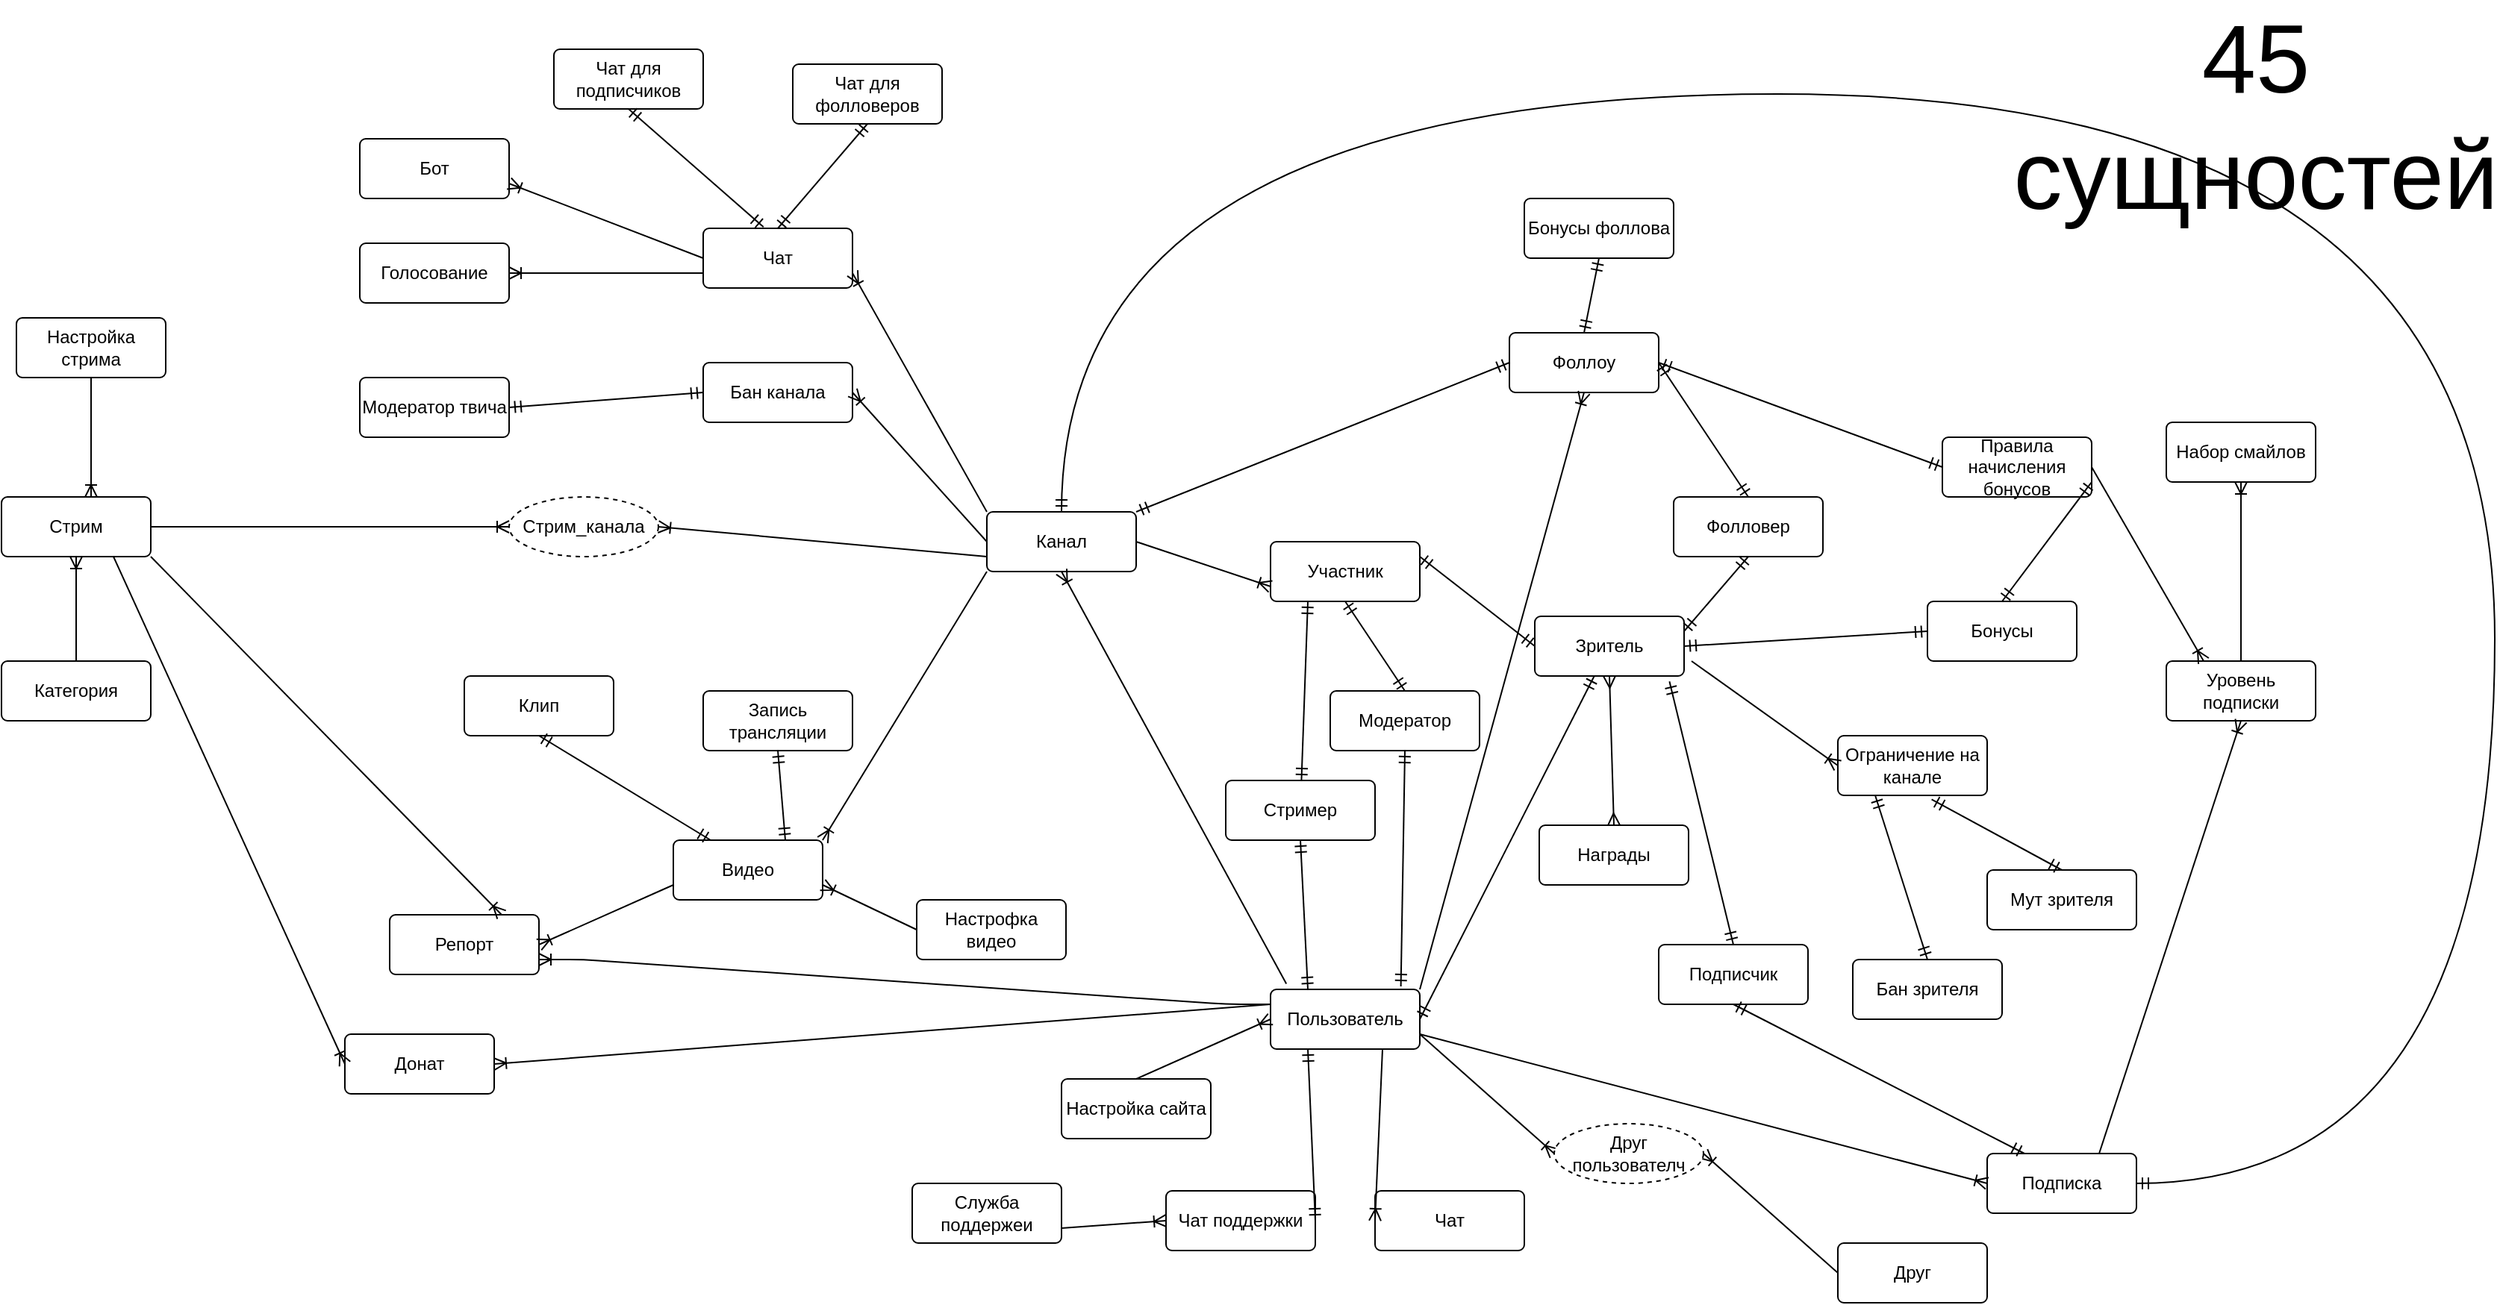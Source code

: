 <mxfile version="13.8.1" type="device"><diagram id="onrNlT3iOvaTgtsaT0xh" name="Page-1"><mxGraphModel dx="2756" dy="1858" grid="1" gridSize="10" guides="1" tooltips="1" connect="1" arrows="1" fold="1" page="1" pageScale="1" pageWidth="827" pageHeight="1169" math="0" shadow="0"><root><mxCell id="0"/><mxCell id="1" parent="0"/><mxCell id="-FlV9P7IwldYMeGsWtOS-1" value="Пользователь" style="rounded=1;arcSize=10;whiteSpace=wrap;html=1;align=center;" parent="1" vertex="1"><mxGeometry x="650" y="450" width="100" height="40" as="geometry"/></mxCell><mxCell id="-FlV9P7IwldYMeGsWtOS-2" value="Канал" style="rounded=1;arcSize=10;whiteSpace=wrap;html=1;align=center;" parent="1" vertex="1"><mxGeometry x="460" y="130" width="100" height="40" as="geometry"/></mxCell><mxCell id="-FlV9P7IwldYMeGsWtOS-3" value="" style="fontSize=12;html=1;endArrow=ERoneToMany;exitX=0.106;exitY=-0.093;exitDx=0;exitDy=0;exitPerimeter=0;entryX=0.5;entryY=1;entryDx=0;entryDy=0;elbow=vertical;" parent="1" source="-FlV9P7IwldYMeGsWtOS-1" target="-FlV9P7IwldYMeGsWtOS-2" edge="1"><mxGeometry width="100" height="100" relative="1" as="geometry"><mxPoint x="360" y="290" as="sourcePoint"/><mxPoint x="460" y="190" as="targetPoint"/></mxGeometry></mxCell><mxCell id="-FlV9P7IwldYMeGsWtOS-4" value="Подписка" style="rounded=1;arcSize=10;whiteSpace=wrap;html=1;align=center;" parent="1" vertex="1"><mxGeometry x="1130" y="560" width="100" height="40" as="geometry"/></mxCell><mxCell id="-FlV9P7IwldYMeGsWtOS-5" value="" style="fontSize=12;html=1;endArrow=ERoneToMany;exitX=1;exitY=0.75;exitDx=0;exitDy=0;entryX=0;entryY=0.5;entryDx=0;entryDy=0;" parent="1" source="-FlV9P7IwldYMeGsWtOS-1" target="-FlV9P7IwldYMeGsWtOS-4" edge="1"><mxGeometry width="100" height="100" relative="1" as="geometry"><mxPoint x="240" y="290" as="sourcePoint"/><mxPoint x="340" y="190" as="targetPoint"/></mxGeometry></mxCell><mxCell id="-FlV9P7IwldYMeGsWtOS-8" value="Фоллоу" style="rounded=1;arcSize=10;whiteSpace=wrap;html=1;align=center;" parent="1" vertex="1"><mxGeometry x="810" y="10" width="100" height="40" as="geometry"/></mxCell><mxCell id="-FlV9P7IwldYMeGsWtOS-9" value="" style="fontSize=12;html=1;endArrow=ERoneToMany;exitX=1;exitY=0;exitDx=0;exitDy=0;entryX=0.5;entryY=1;entryDx=0;entryDy=0;" parent="1" source="-FlV9P7IwldYMeGsWtOS-1" target="-FlV9P7IwldYMeGsWtOS-8" edge="1"><mxGeometry width="100" height="100" relative="1" as="geometry"><mxPoint x="240" y="290" as="sourcePoint"/><mxPoint x="340" y="190" as="targetPoint"/></mxGeometry></mxCell><mxCell id="-FlV9P7IwldYMeGsWtOS-10" value="Настройка сайта" style="rounded=1;arcSize=10;whiteSpace=wrap;html=1;align=center;" parent="1" vertex="1"><mxGeometry x="510" y="510" width="100" height="40" as="geometry"/></mxCell><mxCell id="-FlV9P7IwldYMeGsWtOS-14" value="Стрим" style="rounded=1;arcSize=10;whiteSpace=wrap;html=1;align=center;" parent="1" vertex="1"><mxGeometry x="-200" y="120" width="100" height="40" as="geometry"/></mxCell><mxCell id="-FlV9P7IwldYMeGsWtOS-17" value="Донат" style="rounded=1;arcSize=10;whiteSpace=wrap;html=1;align=center;" parent="1" vertex="1"><mxGeometry x="30" y="480" width="100" height="40" as="geometry"/></mxCell><mxCell id="-FlV9P7IwldYMeGsWtOS-18" value="" style="fontSize=12;html=1;endArrow=ERoneToMany;entryX=0;entryY=0.5;entryDx=0;entryDy=0;exitX=0.75;exitY=1;exitDx=0;exitDy=0;" parent="1" source="-FlV9P7IwldYMeGsWtOS-14" target="-FlV9P7IwldYMeGsWtOS-17" edge="1"><mxGeometry width="100" height="100" relative="1" as="geometry"><mxPoint x="40" y="-10" as="sourcePoint"/><mxPoint x="340" y="190" as="targetPoint"/></mxGeometry></mxCell><mxCell id="-FlV9P7IwldYMeGsWtOS-23" value="" style="fontSize=12;html=1;endArrow=ERmandOne;startArrow=ERmandOne;entryX=0.5;entryY=0;entryDx=0;entryDy=0;edgeStyle=orthogonalEdgeStyle;curved=1;exitX=1;exitY=0.5;exitDx=0;exitDy=0;" parent="1" source="-FlV9P7IwldYMeGsWtOS-4" target="-FlV9P7IwldYMeGsWtOS-2" edge="1"><mxGeometry width="100" height="100" relative="1" as="geometry"><mxPoint x="1350" y="600" as="sourcePoint"/><mxPoint x="340" y="190" as="targetPoint"/><Array as="points"><mxPoint x="1470" y="580"/><mxPoint x="1470" y="-150"/><mxPoint x="510" y="-150"/></Array></mxGeometry></mxCell><mxCell id="-FlV9P7IwldYMeGsWtOS-24" value="" style="fontSize=12;html=1;endArrow=ERoneToMany;exitX=0.5;exitY=0;exitDx=0;exitDy=0;entryX=0;entryY=0.5;entryDx=0;entryDy=0;" parent="1" source="-FlV9P7IwldYMeGsWtOS-10" target="-FlV9P7IwldYMeGsWtOS-1" edge="1"><mxGeometry width="100" height="100" relative="1" as="geometry"><mxPoint x="240" y="290" as="sourcePoint"/><mxPoint x="340" y="190" as="targetPoint"/></mxGeometry></mxCell><mxCell id="-FlV9P7IwldYMeGsWtOS-27" value="" style="fontSize=12;html=1;endArrow=ERmandOne;startArrow=ERmandOne;entryX=1;entryY=0.5;entryDx=0;entryDy=0;" parent="1" target="-FlV9P7IwldYMeGsWtOS-1" edge="1" source="tfPZV4sYJaWVB__4SqjJ-32"><mxGeometry width="100" height="100" relative="1" as="geometry"><mxPoint x="1080" y="230" as="sourcePoint"/><mxPoint x="340" y="190" as="targetPoint"/></mxGeometry></mxCell><mxCell id="-FlV9P7IwldYMeGsWtOS-28" value="Категория" style="rounded=1;arcSize=10;whiteSpace=wrap;html=1;align=center;" parent="1" vertex="1"><mxGeometry x="-200" y="230" width="100" height="40" as="geometry"/></mxCell><mxCell id="-FlV9P7IwldYMeGsWtOS-29" value="" style="fontSize=12;html=1;endArrow=ERoneToMany;exitX=0.5;exitY=0;exitDx=0;exitDy=0;entryX=0.5;entryY=1;entryDx=0;entryDy=0;" parent="1" source="-FlV9P7IwldYMeGsWtOS-28" target="-FlV9P7IwldYMeGsWtOS-14" edge="1"><mxGeometry width="100" height="100" relative="1" as="geometry"><mxPoint x="320" y="300" as="sourcePoint"/><mxPoint x="420" y="200" as="targetPoint"/></mxGeometry></mxCell><mxCell id="-FlV9P7IwldYMeGsWtOS-30" value="" style="fontSize=12;html=1;endArrow=ERmandOne;startArrow=ERmandOne;exitX=0;exitY=0.5;exitDx=0;exitDy=0;entryX=1;entryY=0;entryDx=0;entryDy=0;" parent="1" source="-FlV9P7IwldYMeGsWtOS-8" target="-FlV9P7IwldYMeGsWtOS-2" edge="1"><mxGeometry width="100" height="100" relative="1" as="geometry"><mxPoint x="310" y="290" as="sourcePoint"/><mxPoint x="410" y="190" as="targetPoint"/></mxGeometry></mxCell><mxCell id="-FlV9P7IwldYMeGsWtOS-31" value="" style="fontSize=12;html=1;endArrow=ERoneToMany;exitX=0;exitY=0.25;exitDx=0;exitDy=0;entryX=1;entryY=0.5;entryDx=0;entryDy=0;" parent="1" source="-FlV9P7IwldYMeGsWtOS-1" target="-FlV9P7IwldYMeGsWtOS-17" edge="1"><mxGeometry width="100" height="100" relative="1" as="geometry"><mxPoint x="310" y="290" as="sourcePoint"/><mxPoint x="410" y="190" as="targetPoint"/></mxGeometry></mxCell><mxCell id="-FlV9P7IwldYMeGsWtOS-32" value="Настройка стрима" style="rounded=1;arcSize=10;whiteSpace=wrap;html=1;align=center;" parent="1" vertex="1"><mxGeometry x="-190" width="100" height="40" as="geometry"/></mxCell><mxCell id="-FlV9P7IwldYMeGsWtOS-33" value="" style="fontSize=12;html=1;endArrow=ERoneToMany;exitX=0.5;exitY=1;exitDx=0;exitDy=0;" parent="1" source="-FlV9P7IwldYMeGsWtOS-32" edge="1"><mxGeometry width="100" height="100" relative="1" as="geometry"><mxPoint x="310" y="290" as="sourcePoint"/><mxPoint x="-140" y="120" as="targetPoint"/></mxGeometry></mxCell><mxCell id="-FlV9P7IwldYMeGsWtOS-35" value="Видео" style="rounded=1;arcSize=10;whiteSpace=wrap;html=1;align=center;" parent="1" vertex="1"><mxGeometry x="250" y="350" width="100" height="40" as="geometry"/></mxCell><mxCell id="-FlV9P7IwldYMeGsWtOS-36" value="" style="fontSize=12;html=1;endArrow=ERoneToMany;exitX=0;exitY=1;exitDx=0;exitDy=0;entryX=1;entryY=0;entryDx=0;entryDy=0;" parent="1" source="-FlV9P7IwldYMeGsWtOS-2" target="-FlV9P7IwldYMeGsWtOS-35" edge="1"><mxGeometry width="100" height="100" relative="1" as="geometry"><mxPoint x="340" y="280" as="sourcePoint"/><mxPoint x="440" y="180" as="targetPoint"/></mxGeometry></mxCell><mxCell id="-FlV9P7IwldYMeGsWtOS-38" value="Клип" style="rounded=1;arcSize=10;whiteSpace=wrap;html=1;align=center;" parent="1" vertex="1"><mxGeometry x="110" y="240" width="100" height="40" as="geometry"/></mxCell><mxCell id="-FlV9P7IwldYMeGsWtOS-39" value="Запись трансляции" style="rounded=1;arcSize=10;whiteSpace=wrap;html=1;align=center;" parent="1" vertex="1"><mxGeometry x="270" y="250" width="100" height="40" as="geometry"/></mxCell><mxCell id="-FlV9P7IwldYMeGsWtOS-40" value="" style="fontSize=12;html=1;endArrow=ERmandOne;startArrow=ERmandOne;exitX=0.25;exitY=0;exitDx=0;exitDy=0;entryX=0.5;entryY=1;entryDx=0;entryDy=0;" parent="1" source="-FlV9P7IwldYMeGsWtOS-35" target="-FlV9P7IwldYMeGsWtOS-38" edge="1"><mxGeometry width="100" height="100" relative="1" as="geometry"><mxPoint x="160" y="380" as="sourcePoint"/><mxPoint x="260" y="280" as="targetPoint"/></mxGeometry></mxCell><mxCell id="-FlV9P7IwldYMeGsWtOS-41" value="" style="fontSize=12;html=1;endArrow=ERmandOne;startArrow=ERmandOne;exitX=0.75;exitY=0;exitDx=0;exitDy=0;entryX=0.5;entryY=1;entryDx=0;entryDy=0;" parent="1" source="-FlV9P7IwldYMeGsWtOS-35" target="-FlV9P7IwldYMeGsWtOS-39" edge="1"><mxGeometry width="100" height="100" relative="1" as="geometry"><mxPoint x="160" y="380" as="sourcePoint"/><mxPoint x="260" y="280" as="targetPoint"/></mxGeometry></mxCell><mxCell id="-FlV9P7IwldYMeGsWtOS-42" value="Стрим_канала" style="ellipse;whiteSpace=wrap;html=1;align=center;dashed=1;" parent="1" vertex="1"><mxGeometry x="140" y="120" width="100" height="40" as="geometry"/></mxCell><mxCell id="-FlV9P7IwldYMeGsWtOS-44" value="" style="fontSize=12;html=1;endArrow=ERoneToMany;exitX=1;exitY=0.5;exitDx=0;exitDy=0;entryX=0;entryY=0.5;entryDx=0;entryDy=0;" parent="1" source="-FlV9P7IwldYMeGsWtOS-14" target="-FlV9P7IwldYMeGsWtOS-42" edge="1"><mxGeometry width="100" height="100" relative="1" as="geometry"><mxPoint x="390" y="230" as="sourcePoint"/><mxPoint x="490" y="130" as="targetPoint"/></mxGeometry></mxCell><mxCell id="-FlV9P7IwldYMeGsWtOS-45" value="" style="fontSize=12;html=1;endArrow=ERoneToMany;exitX=0;exitY=0.75;exitDx=0;exitDy=0;entryX=1;entryY=0.5;entryDx=0;entryDy=0;" parent="1" source="-FlV9P7IwldYMeGsWtOS-2" target="-FlV9P7IwldYMeGsWtOS-42" edge="1"><mxGeometry width="100" height="100" relative="1" as="geometry"><mxPoint x="390" y="230" as="sourcePoint"/><mxPoint x="343" y="150" as="targetPoint"/></mxGeometry></mxCell><mxCell id="-FlV9P7IwldYMeGsWtOS-46" value="Участник" style="rounded=1;arcSize=10;whiteSpace=wrap;html=1;align=center;" parent="1" vertex="1"><mxGeometry x="650" y="150" width="100" height="40" as="geometry"/></mxCell><mxCell id="-FlV9P7IwldYMeGsWtOS-47" value="" style="fontSize=12;html=1;endArrow=ERoneToMany;exitX=1;exitY=0.5;exitDx=0;exitDy=0;entryX=0;entryY=0.75;entryDx=0;entryDy=0;" parent="1" source="-FlV9P7IwldYMeGsWtOS-2" target="-FlV9P7IwldYMeGsWtOS-46" edge="1"><mxGeometry width="100" height="100" relative="1" as="geometry"><mxPoint x="440" y="210" as="sourcePoint"/><mxPoint x="540" y="110" as="targetPoint"/></mxGeometry></mxCell><mxCell id="-FlV9P7IwldYMeGsWtOS-48" value="" style="fontSize=12;html=1;endArrow=ERmandOne;startArrow=ERmandOne;entryX=1;entryY=0.25;entryDx=0;entryDy=0;exitX=0;exitY=0.5;exitDx=0;exitDy=0;" parent="1" source="tfPZV4sYJaWVB__4SqjJ-32" target="-FlV9P7IwldYMeGsWtOS-46" edge="1"><mxGeometry width="100" height="100" relative="1" as="geometry"><mxPoint x="1080" y="190" as="sourcePoint"/><mxPoint x="550" y="70" as="targetPoint"/></mxGeometry></mxCell><mxCell id="-FlV9P7IwldYMeGsWtOS-50" value="Модератор" style="rounded=1;arcSize=10;whiteSpace=wrap;html=1;align=center;" parent="1" vertex="1"><mxGeometry x="690" y="250" width="100" height="40" as="geometry"/></mxCell><mxCell id="-FlV9P7IwldYMeGsWtOS-51" value="Стример" style="rounded=1;arcSize=10;whiteSpace=wrap;html=1;align=center;" parent="1" vertex="1"><mxGeometry x="620" y="310" width="100" height="40" as="geometry"/></mxCell><mxCell id="-FlV9P7IwldYMeGsWtOS-52" value="" style="fontSize=12;html=1;endArrow=ERmandOne;startArrow=ERmandOne;exitX=0.25;exitY=1;exitDx=0;exitDy=0;" parent="1" source="-FlV9P7IwldYMeGsWtOS-46" target="-FlV9P7IwldYMeGsWtOS-51" edge="1"><mxGeometry width="100" height="100" relative="1" as="geometry"><mxPoint x="740" as="sourcePoint"/><mxPoint x="620" y="30" as="targetPoint"/></mxGeometry></mxCell><mxCell id="-FlV9P7IwldYMeGsWtOS-53" value="" style="fontSize=12;html=1;endArrow=ERmandOne;startArrow=ERmandOne;exitX=0.5;exitY=1;exitDx=0;exitDy=0;entryX=0.5;entryY=0;entryDx=0;entryDy=0;" parent="1" source="-FlV9P7IwldYMeGsWtOS-46" target="-FlV9P7IwldYMeGsWtOS-50" edge="1"><mxGeometry width="100" height="100" relative="1" as="geometry"><mxPoint x="520" y="130" as="sourcePoint"/><mxPoint x="620" y="30" as="targetPoint"/></mxGeometry></mxCell><mxCell id="-FlV9P7IwldYMeGsWtOS-54" value="" style="fontSize=12;html=1;endArrow=ERmandOne;startArrow=ERmandOne;entryX=0.5;entryY=1;entryDx=0;entryDy=0;exitX=0.25;exitY=0;exitDx=0;exitDy=0;" parent="1" source="-FlV9P7IwldYMeGsWtOS-1" target="-FlV9P7IwldYMeGsWtOS-51" edge="1"><mxGeometry width="100" height="100" relative="1" as="geometry"><mxPoint x="520" y="130" as="sourcePoint"/><mxPoint x="620" y="30" as="targetPoint"/><Array as="points"/></mxGeometry></mxCell><mxCell id="-FlV9P7IwldYMeGsWtOS-55" value="" style="fontSize=12;html=1;endArrow=ERmandOne;startArrow=ERmandOne;entryX=0.5;entryY=1;entryDx=0;entryDy=0;exitX=0.873;exitY=-0.05;exitDx=0;exitDy=0;exitPerimeter=0;" parent="1" source="-FlV9P7IwldYMeGsWtOS-1" target="-FlV9P7IwldYMeGsWtOS-50" edge="1"><mxGeometry width="100" height="100" relative="1" as="geometry"><mxPoint x="520" y="130" as="sourcePoint"/><mxPoint x="620" y="30" as="targetPoint"/></mxGeometry></mxCell><mxCell id="-FlV9P7IwldYMeGsWtOS-56" value="Чат" style="rounded=1;arcSize=10;whiteSpace=wrap;html=1;align=center;" parent="1" vertex="1"><mxGeometry x="270" y="-60" width="100" height="40" as="geometry"/></mxCell><mxCell id="-FlV9P7IwldYMeGsWtOS-57" value="" style="fontSize=12;html=1;endArrow=ERoneToMany;exitX=0;exitY=0;exitDx=0;exitDy=0;entryX=1;entryY=0.75;entryDx=0;entryDy=0;" parent="1" source="-FlV9P7IwldYMeGsWtOS-2" target="-FlV9P7IwldYMeGsWtOS-56" edge="1"><mxGeometry width="100" height="100" relative="1" as="geometry"><mxPoint x="320" y="180" as="sourcePoint"/><mxPoint x="420" y="80" as="targetPoint"/></mxGeometry></mxCell><mxCell id="-FlV9P7IwldYMeGsWtOS-58" value="Чат для фолловеров" style="rounded=1;arcSize=10;whiteSpace=wrap;html=1;align=center;" parent="1" vertex="1"><mxGeometry x="330" y="-170" width="100" height="40" as="geometry"/></mxCell><mxCell id="-FlV9P7IwldYMeGsWtOS-59" value="Чат для подписчиков" style="rounded=1;arcSize=10;whiteSpace=wrap;html=1;align=center;" parent="1" vertex="1"><mxGeometry x="170" y="-180" width="100" height="40" as="geometry"/></mxCell><mxCell id="-FlV9P7IwldYMeGsWtOS-60" value="" style="fontSize=12;html=1;endArrow=ERmandOne;startArrow=ERmandOne;exitX=0.404;exitY=-0.021;exitDx=0;exitDy=0;entryX=0.5;entryY=1;entryDx=0;entryDy=0;exitPerimeter=0;" parent="1" source="-FlV9P7IwldYMeGsWtOS-56" target="-FlV9P7IwldYMeGsWtOS-59" edge="1"><mxGeometry width="100" height="100" relative="1" as="geometry"><mxPoint x="330" y="130" as="sourcePoint"/><mxPoint x="430" y="30" as="targetPoint"/></mxGeometry></mxCell><mxCell id="-FlV9P7IwldYMeGsWtOS-61" value="" style="fontSize=12;html=1;endArrow=ERmandOne;startArrow=ERmandOne;exitX=0.5;exitY=0;exitDx=0;exitDy=0;entryX=0.5;entryY=1;entryDx=0;entryDy=0;" parent="1" source="-FlV9P7IwldYMeGsWtOS-56" target="-FlV9P7IwldYMeGsWtOS-58" edge="1"><mxGeometry width="100" height="100" relative="1" as="geometry"><mxPoint x="330" y="130" as="sourcePoint"/><mxPoint x="430" y="30" as="targetPoint"/></mxGeometry></mxCell><mxCell id="tfPZV4sYJaWVB__4SqjJ-1" value="Настрофка видео" style="rounded=1;arcSize=10;whiteSpace=wrap;html=1;align=center;" parent="1" vertex="1"><mxGeometry x="413" y="390" width="100" height="40" as="geometry"/></mxCell><mxCell id="tfPZV4sYJaWVB__4SqjJ-3" value="" style="fontSize=12;html=1;endArrow=ERoneToMany;exitX=0;exitY=0.5;exitDx=0;exitDy=0;entryX=1;entryY=0.75;entryDx=0;entryDy=0;" parent="1" source="tfPZV4sYJaWVB__4SqjJ-1" target="-FlV9P7IwldYMeGsWtOS-35" edge="1"><mxGeometry width="100" height="100" relative="1" as="geometry"><mxPoint x="520" y="220" as="sourcePoint"/><mxPoint x="620" y="120" as="targetPoint"/></mxGeometry></mxCell><mxCell id="tfPZV4sYJaWVB__4SqjJ-4" value="Друг" style="rounded=1;arcSize=10;whiteSpace=wrap;html=1;align=center;" parent="1" vertex="1"><mxGeometry x="1030" y="620" width="100" height="40" as="geometry"/></mxCell><mxCell id="tfPZV4sYJaWVB__4SqjJ-6" value="" style="fontSize=12;html=1;endArrow=ERoneToMany;exitX=1;exitY=0.75;exitDx=0;exitDy=0;entryX=0;entryY=0.5;entryDx=0;entryDy=0;" parent="1" source="-FlV9P7IwldYMeGsWtOS-1" edge="1" target="tfPZV4sYJaWVB__4SqjJ-9"><mxGeometry width="100" height="100" relative="1" as="geometry"><mxPoint x="490" y="260" as="sourcePoint"/><mxPoint x="890" y="480" as="targetPoint"/></mxGeometry></mxCell><mxCell id="tfPZV4sYJaWVB__4SqjJ-8" value="" style="fontSize=12;html=1;endArrow=ERoneToMany;exitX=0;exitY=0.5;exitDx=0;exitDy=0;entryX=1;entryY=0.5;entryDx=0;entryDy=0;" parent="1" source="tfPZV4sYJaWVB__4SqjJ-4" target="tfPZV4sYJaWVB__4SqjJ-9" edge="1"><mxGeometry width="100" height="100" relative="1" as="geometry"><mxPoint x="490" y="260" as="sourcePoint"/><mxPoint x="990" y="480" as="targetPoint"/></mxGeometry></mxCell><mxCell id="tfPZV4sYJaWVB__4SqjJ-9" value="Друг пользователч" style="ellipse;whiteSpace=wrap;html=1;align=center;dashed=1;" parent="1" vertex="1"><mxGeometry x="840" y="540" width="100" height="40" as="geometry"/></mxCell><mxCell id="tfPZV4sYJaWVB__4SqjJ-13" value="Бан канала" style="rounded=1;arcSize=10;whiteSpace=wrap;html=1;align=center;" parent="1" vertex="1"><mxGeometry x="270" y="30" width="100" height="40" as="geometry"/></mxCell><mxCell id="tfPZV4sYJaWVB__4SqjJ-14" value="" style="fontSize=12;html=1;endArrow=ERoneToMany;exitX=0;exitY=0.5;exitDx=0;exitDy=0;entryX=1;entryY=0.5;entryDx=0;entryDy=0;" parent="1" source="-FlV9P7IwldYMeGsWtOS-2" target="tfPZV4sYJaWVB__4SqjJ-13" edge="1"><mxGeometry width="100" height="100" relative="1" as="geometry"><mxPoint x="500" y="250" as="sourcePoint"/><mxPoint x="600" y="150" as="targetPoint"/></mxGeometry></mxCell><mxCell id="tfPZV4sYJaWVB__4SqjJ-15" value="Модератор твича" style="rounded=1;arcSize=10;whiteSpace=wrap;html=1;align=center;" parent="1" vertex="1"><mxGeometry x="40" y="40" width="100" height="40" as="geometry"/></mxCell><mxCell id="tfPZV4sYJaWVB__4SqjJ-16" value="" style="fontSize=12;html=1;endArrow=ERmandOne;startArrow=ERmandOne;exitX=1;exitY=0.5;exitDx=0;exitDy=0;entryX=0;entryY=0.5;entryDx=0;entryDy=0;" parent="1" source="tfPZV4sYJaWVB__4SqjJ-15" target="tfPZV4sYJaWVB__4SqjJ-13" edge="1"><mxGeometry width="100" height="100" relative="1" as="geometry"><mxPoint x="500" y="250" as="sourcePoint"/><mxPoint x="600" y="150" as="targetPoint"/></mxGeometry></mxCell><mxCell id="tfPZV4sYJaWVB__4SqjJ-20" value="Репорт" style="rounded=1;arcSize=10;whiteSpace=wrap;html=1;align=center;" parent="1" vertex="1"><mxGeometry x="60" y="400" width="100" height="40" as="geometry"/></mxCell><mxCell id="tfPZV4sYJaWVB__4SqjJ-21" value="" style="fontSize=12;html=1;endArrow=ERoneToMany;exitX=1;exitY=1;exitDx=0;exitDy=0;entryX=0.75;entryY=0;entryDx=0;entryDy=0;" parent="1" source="-FlV9P7IwldYMeGsWtOS-14" target="tfPZV4sYJaWVB__4SqjJ-20" edge="1"><mxGeometry width="100" height="100" relative="1" as="geometry"><mxPoint x="500" y="280" as="sourcePoint"/><mxPoint x="600" y="180" as="targetPoint"/></mxGeometry></mxCell><mxCell id="tfPZV4sYJaWVB__4SqjJ-22" value="" style="fontSize=12;html=1;endArrow=ERoneToMany;exitX=0;exitY=0.75;exitDx=0;exitDy=0;entryX=1;entryY=0.5;entryDx=0;entryDy=0;" parent="1" source="-FlV9P7IwldYMeGsWtOS-35" target="tfPZV4sYJaWVB__4SqjJ-20" edge="1"><mxGeometry width="100" height="100" relative="1" as="geometry"><mxPoint x="500" y="280" as="sourcePoint"/><mxPoint x="600" y="180" as="targetPoint"/></mxGeometry></mxCell><mxCell id="tfPZV4sYJaWVB__4SqjJ-23" value="" style="edgeStyle=entityRelationEdgeStyle;fontSize=12;html=1;endArrow=ERoneToMany;exitX=0;exitY=0.25;exitDx=0;exitDy=0;entryX=1;entryY=0.75;entryDx=0;entryDy=0;" parent="1" source="-FlV9P7IwldYMeGsWtOS-1" target="tfPZV4sYJaWVB__4SqjJ-20" edge="1"><mxGeometry width="100" height="100" relative="1" as="geometry"><mxPoint x="500" y="280" as="sourcePoint"/><mxPoint x="200" y="500" as="targetPoint"/></mxGeometry></mxCell><mxCell id="tfPZV4sYJaWVB__4SqjJ-24" value="Чат поддержки" style="rounded=1;arcSize=10;whiteSpace=wrap;html=1;align=center;" parent="1" vertex="1"><mxGeometry x="580" y="585" width="100" height="40" as="geometry"/></mxCell><mxCell id="tfPZV4sYJaWVB__4SqjJ-25" value="Служба поддержеи" style="rounded=1;arcSize=10;whiteSpace=wrap;html=1;align=center;" parent="1" vertex="1"><mxGeometry x="410" y="580" width="100" height="40" as="geometry"/></mxCell><mxCell id="tfPZV4sYJaWVB__4SqjJ-26" value="" style="fontSize=12;html=1;endArrow=ERoneToMany;exitX=1;exitY=0.75;exitDx=0;exitDy=0;entryX=0;entryY=0.5;entryDx=0;entryDy=0;" parent="1" source="tfPZV4sYJaWVB__4SqjJ-25" target="tfPZV4sYJaWVB__4SqjJ-24" edge="1"><mxGeometry width="100" height="100" relative="1" as="geometry"><mxPoint x="500" y="310" as="sourcePoint"/><mxPoint x="600" y="210" as="targetPoint"/></mxGeometry></mxCell><mxCell id="tfPZV4sYJaWVB__4SqjJ-27" value="" style="fontSize=12;html=1;endArrow=ERmandOne;startArrow=ERmandOne;exitX=1;exitY=0.5;exitDx=0;exitDy=0;entryX=0.25;entryY=1;entryDx=0;entryDy=0;" parent="1" source="tfPZV4sYJaWVB__4SqjJ-24" target="-FlV9P7IwldYMeGsWtOS-1" edge="1"><mxGeometry width="100" height="100" relative="1" as="geometry"><mxPoint x="500" y="310" as="sourcePoint"/><mxPoint x="600" y="210" as="targetPoint"/></mxGeometry></mxCell><mxCell id="tfPZV4sYJaWVB__4SqjJ-28" value="Уровень подписки" style="rounded=1;arcSize=10;whiteSpace=wrap;html=1;align=center;" parent="1" vertex="1"><mxGeometry x="1250" y="230" width="100" height="40" as="geometry"/></mxCell><mxCell id="tfPZV4sYJaWVB__4SqjJ-29" value="" style="fontSize=12;html=1;endArrow=ERoneToMany;exitX=0.75;exitY=0;exitDx=0;exitDy=0;entryX=0.5;entryY=1;entryDx=0;entryDy=0;" parent="1" source="-FlV9P7IwldYMeGsWtOS-4" target="tfPZV4sYJaWVB__4SqjJ-28" edge="1"><mxGeometry width="100" height="100" relative="1" as="geometry"><mxPoint x="390" y="290" as="sourcePoint"/><mxPoint x="490" y="190" as="targetPoint"/></mxGeometry></mxCell><mxCell id="tfPZV4sYJaWVB__4SqjJ-30" value="Набор смайлов" style="rounded=1;arcSize=10;whiteSpace=wrap;html=1;align=center;" parent="1" vertex="1"><mxGeometry x="1250" y="70" width="100" height="40" as="geometry"/></mxCell><mxCell id="tfPZV4sYJaWVB__4SqjJ-31" value="" style="fontSize=12;html=1;endArrow=ERoneToMany;exitX=0.5;exitY=0;exitDx=0;exitDy=0;entryX=0.5;entryY=1;entryDx=0;entryDy=0;" parent="1" source="tfPZV4sYJaWVB__4SqjJ-28" target="tfPZV4sYJaWVB__4SqjJ-30" edge="1"><mxGeometry width="100" height="100" relative="1" as="geometry"><mxPoint x="390" y="290" as="sourcePoint"/><mxPoint x="490" y="190" as="targetPoint"/></mxGeometry></mxCell><mxCell id="tfPZV4sYJaWVB__4SqjJ-32" value="Зритель" style="rounded=1;arcSize=10;whiteSpace=wrap;html=1;align=center;" parent="1" vertex="1"><mxGeometry x="827" y="200" width="100" height="40" as="geometry"/></mxCell><mxCell id="tfPZV4sYJaWVB__4SqjJ-33" value="Подписчик" style="rounded=1;arcSize=10;whiteSpace=wrap;html=1;align=center;" parent="1" vertex="1"><mxGeometry x="910" y="420" width="100" height="40" as="geometry"/></mxCell><mxCell id="tfPZV4sYJaWVB__4SqjJ-34" value="Фолловер" style="rounded=1;arcSize=10;whiteSpace=wrap;html=1;align=center;" parent="1" vertex="1"><mxGeometry x="920" y="120" width="100" height="40" as="geometry"/></mxCell><mxCell id="tfPZV4sYJaWVB__4SqjJ-35" value="" style="fontSize=12;html=1;endArrow=ERmandOne;startArrow=ERmandOne;entryX=0.5;entryY=1;entryDx=0;entryDy=0;exitX=1;exitY=0.25;exitDx=0;exitDy=0;" parent="1" source="tfPZV4sYJaWVB__4SqjJ-32" target="tfPZV4sYJaWVB__4SqjJ-34" edge="1"><mxGeometry width="100" height="100" relative="1" as="geometry"><mxPoint x="450" y="300" as="sourcePoint"/><mxPoint x="550" y="200" as="targetPoint"/></mxGeometry></mxCell><mxCell id="tfPZV4sYJaWVB__4SqjJ-36" value="" style="fontSize=12;html=1;endArrow=ERmandOne;startArrow=ERmandOne;exitX=0.902;exitY=1.092;exitDx=0;exitDy=0;entryX=0.5;entryY=0;entryDx=0;entryDy=0;exitPerimeter=0;" parent="1" source="tfPZV4sYJaWVB__4SqjJ-32" target="tfPZV4sYJaWVB__4SqjJ-33" edge="1"><mxGeometry width="100" height="100" relative="1" as="geometry"><mxPoint x="450" y="300" as="sourcePoint"/><mxPoint x="550" y="200" as="targetPoint"/></mxGeometry></mxCell><mxCell id="tfPZV4sYJaWVB__4SqjJ-37" value="" style="fontSize=12;html=1;endArrow=ERmandOne;startArrow=ERmandOne;exitX=1;exitY=0.5;exitDx=0;exitDy=0;entryX=0.5;entryY=0;entryDx=0;entryDy=0;" parent="1" source="-FlV9P7IwldYMeGsWtOS-8" target="tfPZV4sYJaWVB__4SqjJ-34" edge="1"><mxGeometry width="100" height="100" relative="1" as="geometry"><mxPoint x="450" y="300" as="sourcePoint"/><mxPoint x="550" y="200" as="targetPoint"/></mxGeometry></mxCell><mxCell id="tfPZV4sYJaWVB__4SqjJ-38" value="" style="fontSize=12;html=1;endArrow=ERmandOne;startArrow=ERmandOne;exitX=0.25;exitY=0;exitDx=0;exitDy=0;entryX=0.5;entryY=1;entryDx=0;entryDy=0;" parent="1" source="-FlV9P7IwldYMeGsWtOS-4" target="tfPZV4sYJaWVB__4SqjJ-33" edge="1"><mxGeometry width="100" height="100" relative="1" as="geometry"><mxPoint x="450" y="300" as="sourcePoint"/><mxPoint x="550" y="200" as="targetPoint"/></mxGeometry></mxCell><mxCell id="tfPZV4sYJaWVB__4SqjJ-39" value="Чат" style="rounded=1;arcSize=10;whiteSpace=wrap;html=1;align=center;" parent="1" vertex="1"><mxGeometry x="720" y="585" width="100" height="40" as="geometry"/></mxCell><mxCell id="tfPZV4sYJaWVB__4SqjJ-40" value="" style="fontSize=12;html=1;endArrow=ERoneToMany;entryX=0;entryY=0.5;entryDx=0;entryDy=0;exitX=0.75;exitY=1;exitDx=0;exitDy=0;" parent="1" target="tfPZV4sYJaWVB__4SqjJ-39" edge="1" source="-FlV9P7IwldYMeGsWtOS-1"><mxGeometry width="100" height="100" relative="1" as="geometry"><mxPoint x="770" y="500" as="sourcePoint"/><mxPoint x="550" y="200" as="targetPoint"/></mxGeometry></mxCell><mxCell id="tfPZV4sYJaWVB__4SqjJ-42" value="Правила начисления бонусов" style="rounded=1;arcSize=10;whiteSpace=wrap;html=1;align=center;" parent="1" vertex="1"><mxGeometry x="1100" y="80" width="100" height="40" as="geometry"/></mxCell><mxCell id="tfPZV4sYJaWVB__4SqjJ-44" value="" style="fontSize=12;html=1;endArrow=ERoneToMany;exitX=1;exitY=0.5;exitDx=0;exitDy=0;entryX=0.25;entryY=0;entryDx=0;entryDy=0;" parent="1" source="tfPZV4sYJaWVB__4SqjJ-42" target="tfPZV4sYJaWVB__4SqjJ-28" edge="1"><mxGeometry width="100" height="100" relative="1" as="geometry"><mxPoint x="520" y="280" as="sourcePoint"/><mxPoint x="620" y="180" as="targetPoint"/></mxGeometry></mxCell><mxCell id="tfPZV4sYJaWVB__4SqjJ-45" value="Бонусы фоллова" style="rounded=1;arcSize=10;whiteSpace=wrap;html=1;align=center;" parent="1" vertex="1"><mxGeometry x="820" y="-80" width="100" height="40" as="geometry"/></mxCell><mxCell id="tfPZV4sYJaWVB__4SqjJ-46" value="" style="fontSize=12;html=1;endArrow=ERmandOne;startArrow=ERmandOne;exitX=0.5;exitY=0;exitDx=0;exitDy=0;entryX=0.5;entryY=1;entryDx=0;entryDy=0;" parent="1" source="-FlV9P7IwldYMeGsWtOS-8" target="tfPZV4sYJaWVB__4SqjJ-45" edge="1"><mxGeometry width="100" height="100" relative="1" as="geometry"><mxPoint x="520" y="280" as="sourcePoint"/><mxPoint x="620" y="180" as="targetPoint"/></mxGeometry></mxCell><mxCell id="tfPZV4sYJaWVB__4SqjJ-47" value="Бонусы" style="rounded=1;arcSize=10;whiteSpace=wrap;html=1;align=center;" parent="1" vertex="1"><mxGeometry x="1090" y="190" width="100" height="40" as="geometry"/></mxCell><mxCell id="tfPZV4sYJaWVB__4SqjJ-48" value="" style="fontSize=12;html=1;endArrow=ERmandOne;startArrow=ERmandOne;exitX=1;exitY=0.5;exitDx=0;exitDy=0;entryX=0;entryY=0.5;entryDx=0;entryDy=0;" parent="1" source="tfPZV4sYJaWVB__4SqjJ-32" target="tfPZV4sYJaWVB__4SqjJ-47" edge="1"><mxGeometry width="100" height="100" relative="1" as="geometry"><mxPoint x="820" y="280" as="sourcePoint"/><mxPoint x="920" y="180" as="targetPoint"/></mxGeometry></mxCell><mxCell id="tfPZV4sYJaWVB__4SqjJ-49" value="" style="fontSize=12;html=1;endArrow=ERmandOne;startArrow=ERmandOne;exitX=0.5;exitY=0;exitDx=0;exitDy=0;entryX=1;entryY=0.75;entryDx=0;entryDy=0;" parent="1" source="tfPZV4sYJaWVB__4SqjJ-47" target="tfPZV4sYJaWVB__4SqjJ-42" edge="1"><mxGeometry width="100" height="100" relative="1" as="geometry"><mxPoint x="820" y="280" as="sourcePoint"/><mxPoint x="920" y="180" as="targetPoint"/></mxGeometry></mxCell><mxCell id="tfPZV4sYJaWVB__4SqjJ-50" value="" style="fontSize=12;html=1;endArrow=ERmandOne;startArrow=ERmandOne;entryX=0;entryY=0.5;entryDx=0;entryDy=0;exitX=1;exitY=0.5;exitDx=0;exitDy=0;" parent="1" source="-FlV9P7IwldYMeGsWtOS-8" target="tfPZV4sYJaWVB__4SqjJ-42" edge="1"><mxGeometry width="100" height="100" relative="1" as="geometry"><mxPoint x="940" y="50" as="sourcePoint"/><mxPoint x="920" y="180" as="targetPoint"/></mxGeometry></mxCell><mxCell id="tfPZV4sYJaWVB__4SqjJ-52" value="Награды" style="rounded=1;arcSize=10;whiteSpace=wrap;html=1;align=center;" parent="1" vertex="1"><mxGeometry x="830" y="340" width="100" height="40" as="geometry"/></mxCell><mxCell id="tfPZV4sYJaWVB__4SqjJ-54" value="" style="fontSize=12;html=1;endArrow=ERmany;startArrow=ERmany;exitX=0.5;exitY=0;exitDx=0;exitDy=0;entryX=0.5;entryY=1;entryDx=0;entryDy=0;" parent="1" source="tfPZV4sYJaWVB__4SqjJ-52" target="tfPZV4sYJaWVB__4SqjJ-32" edge="1"><mxGeometry width="100" height="100" relative="1" as="geometry"><mxPoint x="820" y="280" as="sourcePoint"/><mxPoint x="920" y="180" as="targetPoint"/></mxGeometry></mxCell><mxCell id="tfPZV4sYJaWVB__4SqjJ-55" value="Бот" style="rounded=1;arcSize=10;whiteSpace=wrap;html=1;align=center;" parent="1" vertex="1"><mxGeometry x="40" y="-120" width="100" height="40" as="geometry"/></mxCell><mxCell id="tfPZV4sYJaWVB__4SqjJ-56" value="" style="fontSize=12;html=1;endArrow=ERoneToMany;exitX=0;exitY=0.5;exitDx=0;exitDy=0;entryX=1;entryY=0.75;entryDx=0;entryDy=0;" parent="1" source="-FlV9P7IwldYMeGsWtOS-56" target="tfPZV4sYJaWVB__4SqjJ-55" edge="1"><mxGeometry width="100" height="100" relative="1" as="geometry"><mxPoint x="730" y="260" as="sourcePoint"/><mxPoint x="830" y="160" as="targetPoint"/></mxGeometry></mxCell><mxCell id="tfPZV4sYJaWVB__4SqjJ-57" value="Голосование" style="rounded=1;arcSize=10;whiteSpace=wrap;html=1;align=center;" parent="1" vertex="1"><mxGeometry x="40" y="-50" width="100" height="40" as="geometry"/></mxCell><mxCell id="tfPZV4sYJaWVB__4SqjJ-58" value="" style="fontSize=12;html=1;endArrow=ERoneToMany;exitX=0;exitY=0.75;exitDx=0;exitDy=0;entryX=1;entryY=0.5;entryDx=0;entryDy=0;" parent="1" source="-FlV9P7IwldYMeGsWtOS-56" target="tfPZV4sYJaWVB__4SqjJ-57" edge="1"><mxGeometry width="100" height="100" relative="1" as="geometry"><mxPoint x="730" y="260" as="sourcePoint"/><mxPoint x="830" y="160" as="targetPoint"/></mxGeometry></mxCell><mxCell id="tfPZV4sYJaWVB__4SqjJ-59" value="Ограничение на канале" style="rounded=1;arcSize=10;whiteSpace=wrap;html=1;align=center;" parent="1" vertex="1"><mxGeometry x="1030" y="280" width="100" height="40" as="geometry"/></mxCell><mxCell id="tfPZV4sYJaWVB__4SqjJ-60" value="Бан зрителя" style="rounded=1;arcSize=10;whiteSpace=wrap;html=1;align=center;" parent="1" vertex="1"><mxGeometry x="1040" y="430" width="100" height="40" as="geometry"/></mxCell><mxCell id="tfPZV4sYJaWVB__4SqjJ-61" value="Мут зрителя" style="rounded=1;arcSize=10;whiteSpace=wrap;html=1;align=center;" parent="1" vertex="1"><mxGeometry x="1130" y="370" width="100" height="40" as="geometry"/></mxCell><mxCell id="tfPZV4sYJaWVB__4SqjJ-62" value="" style="fontSize=12;html=1;endArrow=ERoneToMany;entryX=0;entryY=0.5;entryDx=0;entryDy=0;" parent="1" target="tfPZV4sYJaWVB__4SqjJ-59" edge="1"><mxGeometry width="100" height="100" relative="1" as="geometry"><mxPoint x="932" y="230" as="sourcePoint"/><mxPoint x="800" y="170" as="targetPoint"/></mxGeometry></mxCell><mxCell id="tfPZV4sYJaWVB__4SqjJ-64" value="" style="fontSize=12;html=1;endArrow=ERmandOne;startArrow=ERmandOne;exitX=0.5;exitY=0;exitDx=0;exitDy=0;entryX=0.25;entryY=1;entryDx=0;entryDy=0;" parent="1" source="tfPZV4sYJaWVB__4SqjJ-60" target="tfPZV4sYJaWVB__4SqjJ-59" edge="1"><mxGeometry width="100" height="100" relative="1" as="geometry"><mxPoint x="700" y="270" as="sourcePoint"/><mxPoint x="800" y="170" as="targetPoint"/></mxGeometry></mxCell><mxCell id="tfPZV4sYJaWVB__4SqjJ-65" value="" style="fontSize=12;html=1;endArrow=ERmandOne;startArrow=ERmandOne;exitX=0.5;exitY=0;exitDx=0;exitDy=0;entryX=0.628;entryY=1.066;entryDx=0;entryDy=0;entryPerimeter=0;" parent="1" source="tfPZV4sYJaWVB__4SqjJ-61" target="tfPZV4sYJaWVB__4SqjJ-59" edge="1"><mxGeometry width="100" height="100" relative="1" as="geometry"><mxPoint x="940" y="270" as="sourcePoint"/><mxPoint x="1040" y="170" as="targetPoint"/></mxGeometry></mxCell><mxCell id="tfPZV4sYJaWVB__4SqjJ-66" value="&lt;font style=&quot;font-size: 65px&quot;&gt;45 сущностей&lt;/font&gt;" style="text;html=1;strokeColor=none;fillColor=none;align=center;verticalAlign=middle;whiteSpace=wrap;rounded=0;" parent="1" vertex="1"><mxGeometry x="1290" y="-160" width="40" height="50" as="geometry"/></mxCell></root></mxGraphModel></diagram></mxfile>
